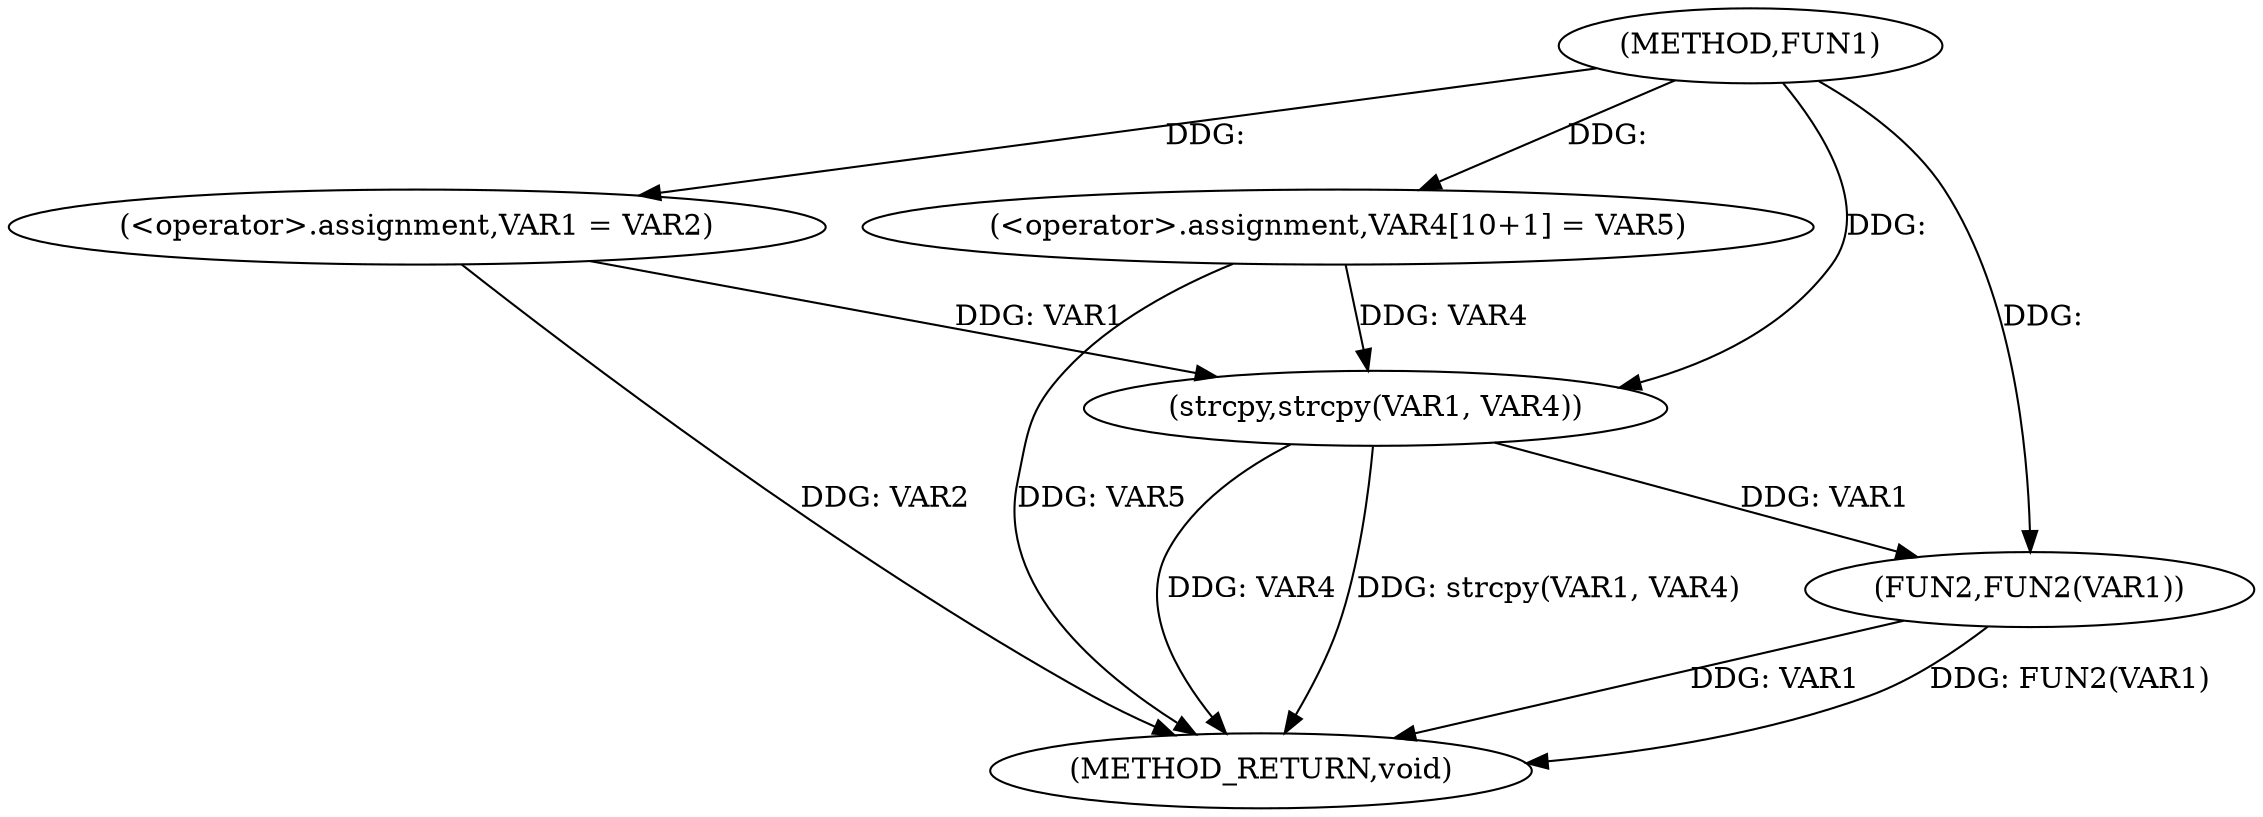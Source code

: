 digraph FUN1 {  
"1000100" [label = "(METHOD,FUN1)" ]
"1000118" [label = "(METHOD_RETURN,void)" ]
"1000105" [label = "(<operator>.assignment,VAR1 = VAR2)" ]
"1000110" [label = "(<operator>.assignment,VAR4[10+1] = VAR5)" ]
"1000113" [label = "(strcpy,strcpy(VAR1, VAR4))" ]
"1000116" [label = "(FUN2,FUN2(VAR1))" ]
  "1000116" -> "1000118"  [ label = "DDG: VAR1"] 
  "1000105" -> "1000118"  [ label = "DDG: VAR2"] 
  "1000113" -> "1000118"  [ label = "DDG: VAR4"] 
  "1000110" -> "1000118"  [ label = "DDG: VAR5"] 
  "1000116" -> "1000118"  [ label = "DDG: FUN2(VAR1)"] 
  "1000113" -> "1000118"  [ label = "DDG: strcpy(VAR1, VAR4)"] 
  "1000100" -> "1000105"  [ label = "DDG: "] 
  "1000100" -> "1000110"  [ label = "DDG: "] 
  "1000105" -> "1000113"  [ label = "DDG: VAR1"] 
  "1000100" -> "1000113"  [ label = "DDG: "] 
  "1000110" -> "1000113"  [ label = "DDG: VAR4"] 
  "1000113" -> "1000116"  [ label = "DDG: VAR1"] 
  "1000100" -> "1000116"  [ label = "DDG: "] 
}
